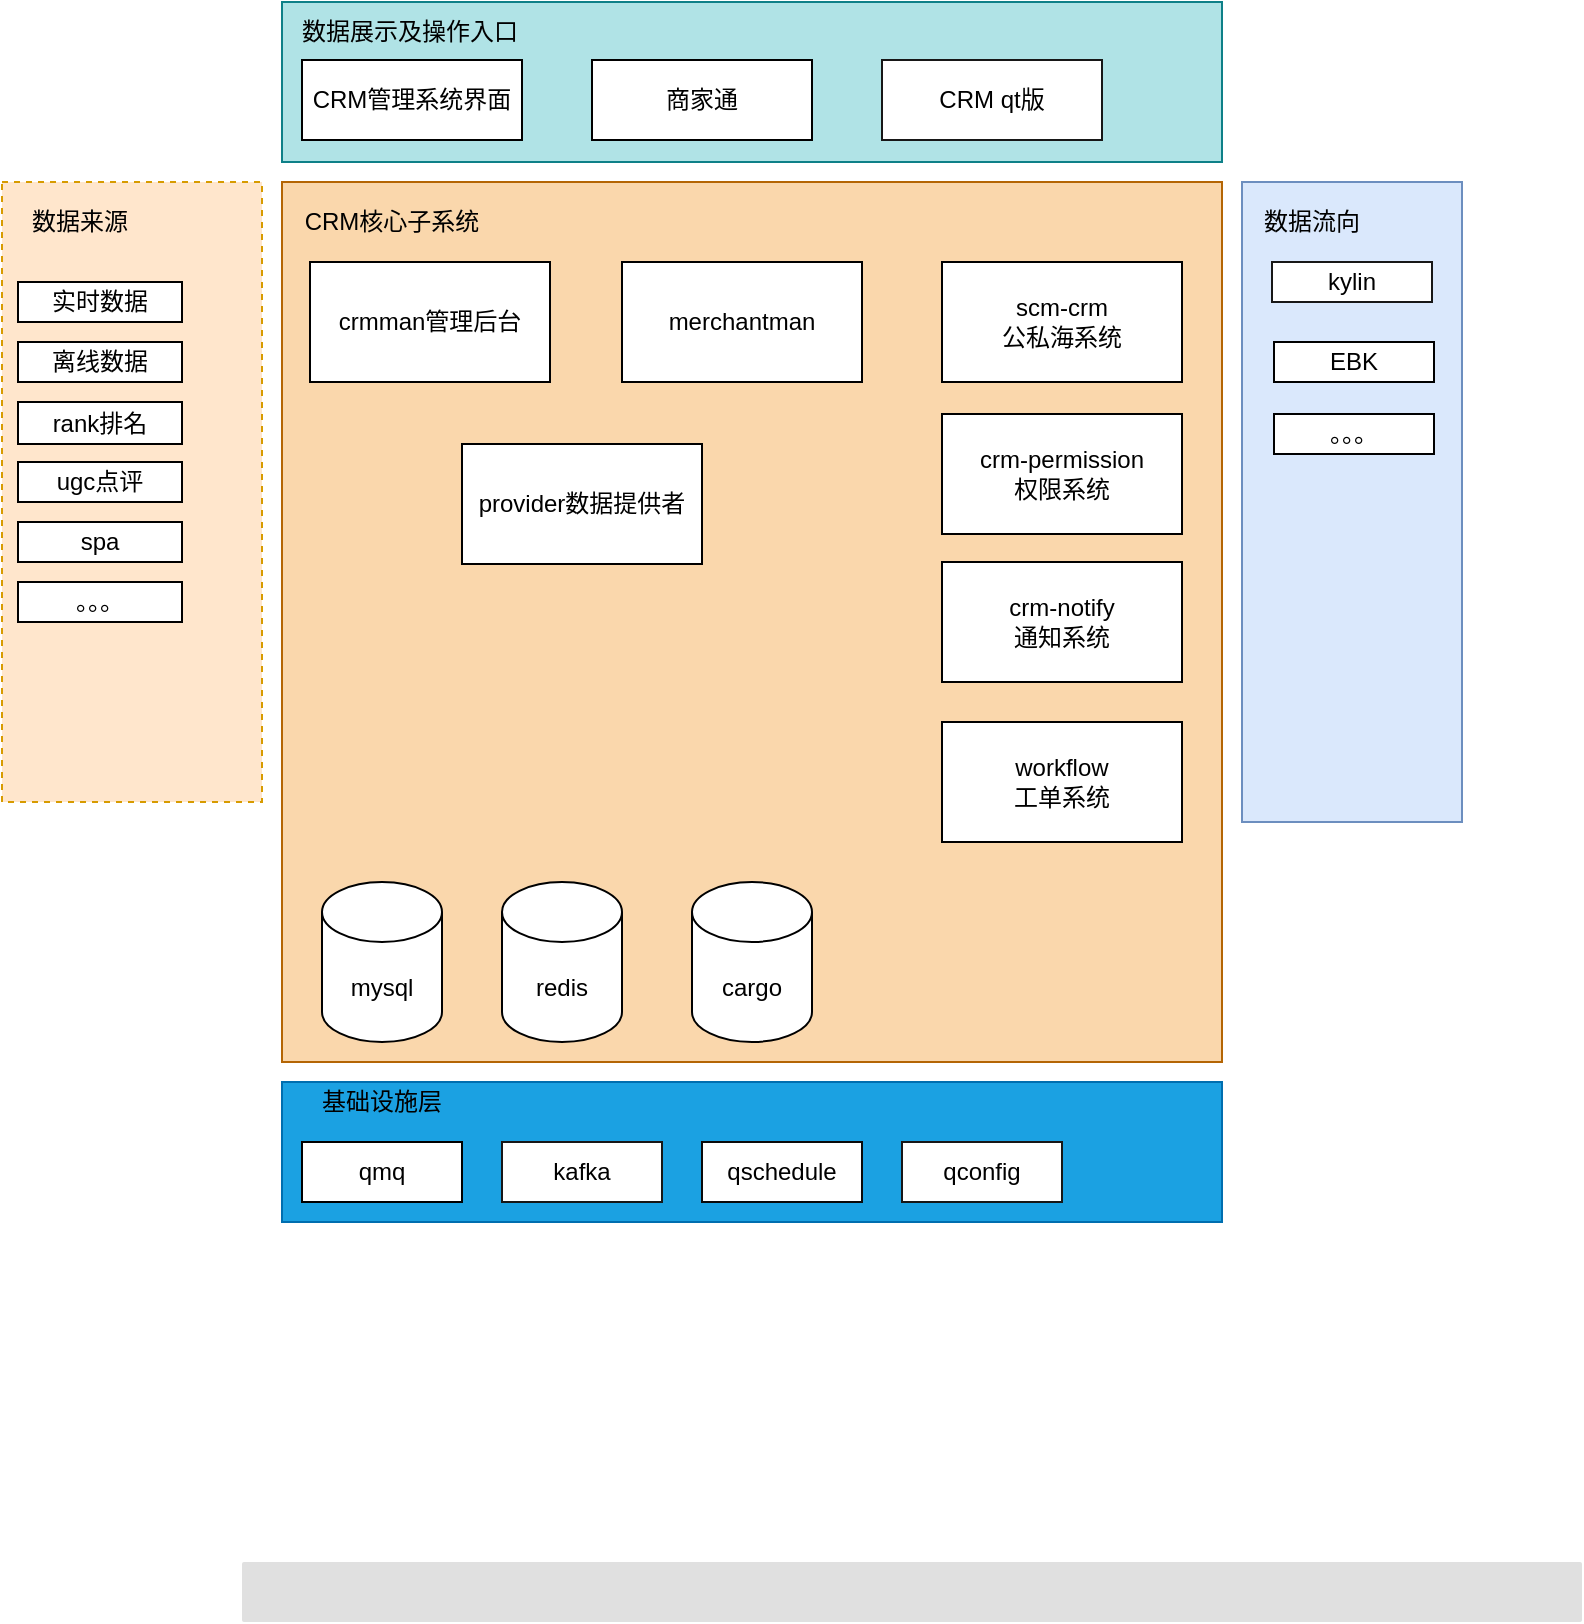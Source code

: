 <mxfile version="14.2.7" type="github" pages="2">
  <diagram id="f106602c-feb2-e66a-4537-3a34d633f6aa" name="CRM系统结构图">
    <mxGraphModel dx="868" dy="1253" grid="1" gridSize="10" guides="1" tooltips="1" connect="1" arrows="1" fold="1" page="1" pageScale="1" pageWidth="1169" pageHeight="827" background="#ffffff" math="0" shadow="0">
      <root>
        <mxCell id="0" />
        <mxCell id="1" parent="0" />
        <mxCell id="YZDv9rN2B8Ou1PbQHDfL-59" value="" style="rounded=0;whiteSpace=wrap;html=1;fillColor=#b0e3e6;strokeColor=#0e8088;" vertex="1" parent="1">
          <mxGeometry x="170" y="-810" width="470" height="80" as="geometry" />
        </mxCell>
        <mxCell id="YZDv9rN2B8Ou1PbQHDfL-56" value="" style="rounded=0;whiteSpace=wrap;html=1;strokeColor=#6c8ebf;fillColor=#dae8fc;" vertex="1" parent="1">
          <mxGeometry x="650" y="-720" width="110" height="320" as="geometry" />
        </mxCell>
        <mxCell id="YZDv9rN2B8Ou1PbQHDfL-52" value="" style="rounded=0;whiteSpace=wrap;html=1;strokeColor=#006EAF;fillColor=#1ba1e2;fontColor=#ffffff;" vertex="1" parent="1">
          <mxGeometry x="170" y="-270" width="470" height="70" as="geometry" />
        </mxCell>
        <mxCell id="YZDv9rN2B8Ou1PbQHDfL-47" value="" style="rounded=0;whiteSpace=wrap;html=1;dashed=1;strokeColor=#d79b00;fillColor=#ffe6cc;" vertex="1" parent="1">
          <mxGeometry x="30" y="-720" width="130" height="310" as="geometry" />
        </mxCell>
        <mxCell id="YZDv9rN2B8Ou1PbQHDfL-43" value="" style="rounded=0;whiteSpace=wrap;html=1;fillColor=#fad7ac;strokeColor=#b46504;" vertex="1" parent="1">
          <mxGeometry x="170" y="-720" width="470" height="440" as="geometry" />
        </mxCell>
        <mxCell id="16" value="" style="rounded=1;absoluteArcSize=1;arcSize=2;html=1;strokeColor=none;gradientColor=none;shadow=0;dashed=0;strokeColor=none;fontSize=12;fontColor=#9E9E9E;align=left;verticalAlign=top;spacing=10;spacingTop=-4;fillColor=#E0E0E0;" parent="1" vertex="1">
          <mxGeometry x="150" y="-30" width="670" height="30" as="geometry" />
        </mxCell>
        <mxCell id="YZDv9rN2B8Ou1PbQHDfL-25" value="CRM管理系统界面" style="rounded=0;whiteSpace=wrap;html=1;" vertex="1" parent="1">
          <mxGeometry x="180" y="-781" width="110" height="40" as="geometry" />
        </mxCell>
        <mxCell id="YZDv9rN2B8Ou1PbQHDfL-26" value="crmman管理后台" style="rounded=0;whiteSpace=wrap;html=1;" vertex="1" parent="1">
          <mxGeometry x="184" y="-680" width="120" height="60" as="geometry" />
        </mxCell>
        <mxCell id="YZDv9rN2B8Ou1PbQHDfL-27" value="商家通" style="rounded=0;whiteSpace=wrap;html=1;" vertex="1" parent="1">
          <mxGeometry x="325" y="-781" width="110" height="40" as="geometry" />
        </mxCell>
        <mxCell id="YZDv9rN2B8Ou1PbQHDfL-28" value="redis" style="shape=cylinder3;whiteSpace=wrap;html=1;boundedLbl=1;backgroundOutline=1;size=15;" vertex="1" parent="1">
          <mxGeometry x="280" y="-370" width="60" height="80" as="geometry" />
        </mxCell>
        <mxCell id="YZDv9rN2B8Ou1PbQHDfL-29" value="mysql" style="shape=cylinder3;whiteSpace=wrap;html=1;boundedLbl=1;backgroundOutline=1;size=15;" vertex="1" parent="1">
          <mxGeometry x="190" y="-370" width="60" height="80" as="geometry" />
        </mxCell>
        <mxCell id="YZDv9rN2B8Ou1PbQHDfL-30" value="provider数据提供者" style="rounded=0;whiteSpace=wrap;html=1;" vertex="1" parent="1">
          <mxGeometry x="260" y="-589" width="120" height="60" as="geometry" />
        </mxCell>
        <mxCell id="YZDv9rN2B8Ou1PbQHDfL-31" value="merchantman" style="rounded=0;whiteSpace=wrap;html=1;" vertex="1" parent="1">
          <mxGeometry x="340" y="-680" width="120" height="60" as="geometry" />
        </mxCell>
        <mxCell id="YZDv9rN2B8Ou1PbQHDfL-32" value="scm-crm&lt;br&gt;公私海系统" style="rounded=0;whiteSpace=wrap;html=1;" vertex="1" parent="1">
          <mxGeometry x="500" y="-680" width="120" height="60" as="geometry" />
        </mxCell>
        <mxCell id="YZDv9rN2B8Ou1PbQHDfL-33" value="crm-permission&lt;br&gt;权限系统" style="rounded=0;whiteSpace=wrap;html=1;" vertex="1" parent="1">
          <mxGeometry x="500" y="-604" width="120" height="60" as="geometry" />
        </mxCell>
        <mxCell id="YZDv9rN2B8Ou1PbQHDfL-34" value="workflow&lt;br&gt;工单系统" style="rounded=0;whiteSpace=wrap;html=1;" vertex="1" parent="1">
          <mxGeometry x="500" y="-450" width="120" height="60" as="geometry" />
        </mxCell>
        <mxCell id="YZDv9rN2B8Ou1PbQHDfL-35" value="crm-notify&lt;br&gt;通知系统" style="rounded=0;whiteSpace=wrap;html=1;" vertex="1" parent="1">
          <mxGeometry x="500" y="-530" width="120" height="60" as="geometry" />
        </mxCell>
        <mxCell id="YZDv9rN2B8Ou1PbQHDfL-36" value="EBK" style="rounded=0;whiteSpace=wrap;html=1;" vertex="1" parent="1">
          <mxGeometry x="666" y="-640" width="80" height="20" as="geometry" />
        </mxCell>
        <mxCell id="YZDv9rN2B8Ou1PbQHDfL-37" value="实时数据" style="rounded=0;whiteSpace=wrap;html=1;" vertex="1" parent="1">
          <mxGeometry x="38" y="-670" width="82" height="20" as="geometry" />
        </mxCell>
        <mxCell id="YZDv9rN2B8Ou1PbQHDfL-38" value="离线数据" style="rounded=0;whiteSpace=wrap;html=1;" vertex="1" parent="1">
          <mxGeometry x="38" y="-640" width="82" height="20" as="geometry" />
        </mxCell>
        <mxCell id="YZDv9rN2B8Ou1PbQHDfL-39" value="rank排名" style="rounded=0;whiteSpace=wrap;html=1;" vertex="1" parent="1">
          <mxGeometry x="38" y="-610" width="82" height="21" as="geometry" />
        </mxCell>
        <mxCell id="YZDv9rN2B8Ou1PbQHDfL-44" value="ugc点评" style="rounded=0;whiteSpace=wrap;html=1;" vertex="1" parent="1">
          <mxGeometry x="38" y="-580" width="82" height="20" as="geometry" />
        </mxCell>
        <mxCell id="YZDv9rN2B8Ou1PbQHDfL-45" value="qmq" style="rounded=0;whiteSpace=wrap;html=1;" vertex="1" parent="1">
          <mxGeometry x="180" y="-240" width="80" height="30" as="geometry" />
        </mxCell>
        <mxCell id="YZDv9rN2B8Ou1PbQHDfL-48" value="数据来源" style="text;html=1;fillColor=#ffe6cc;align=center;verticalAlign=middle;whiteSpace=wrap;rounded=0;dashed=1;" vertex="1" parent="1">
          <mxGeometry x="38" y="-710" width="62" height="20" as="geometry" />
        </mxCell>
        <mxCell id="YZDv9rN2B8Ou1PbQHDfL-49" value="kafka" style="rounded=0;whiteSpace=wrap;html=1;strokeColor=#171717;" vertex="1" parent="1">
          <mxGeometry x="280" y="-240" width="80" height="30" as="geometry" />
        </mxCell>
        <mxCell id="YZDv9rN2B8Ou1PbQHDfL-50" value="qschedule" style="rounded=0;whiteSpace=wrap;html=1;strokeColor=#0A0A0A;" vertex="1" parent="1">
          <mxGeometry x="380" y="-240" width="80" height="30" as="geometry" />
        </mxCell>
        <mxCell id="YZDv9rN2B8Ou1PbQHDfL-51" value="qconfig" style="rounded=0;whiteSpace=wrap;html=1;strokeColor=#171717;" vertex="1" parent="1">
          <mxGeometry x="480" y="-240" width="80" height="30" as="geometry" />
        </mxCell>
        <mxCell id="YZDv9rN2B8Ou1PbQHDfL-53" value="cargo" style="shape=cylinder3;whiteSpace=wrap;html=1;boundedLbl=1;backgroundOutline=1;size=15;" vertex="1" parent="1">
          <mxGeometry x="375" y="-370" width="60" height="80" as="geometry" />
        </mxCell>
        <mxCell id="YZDv9rN2B8Ou1PbQHDfL-54" value="基础设施层" style="text;html=1;strokeColor=none;fillColor=none;align=center;verticalAlign=middle;whiteSpace=wrap;rounded=0;" vertex="1" parent="1">
          <mxGeometry x="180" y="-270" width="80" height="20" as="geometry" />
        </mxCell>
        <mxCell id="YZDv9rN2B8Ou1PbQHDfL-55" value="kylin" style="rounded=0;whiteSpace=wrap;html=1;strokeColor=#171717;" vertex="1" parent="1">
          <mxGeometry x="665" y="-680" width="80" height="20" as="geometry" />
        </mxCell>
        <mxCell id="YZDv9rN2B8Ou1PbQHDfL-57" value="CRM qt版" style="rounded=0;whiteSpace=wrap;html=1;strokeColor=#171717;" vertex="1" parent="1">
          <mxGeometry x="470" y="-781" width="110" height="40" as="geometry" />
        </mxCell>
        <mxCell id="YZDv9rN2B8Ou1PbQHDfL-58" value="数据流向" style="text;html=1;strokeColor=none;fillColor=none;align=center;verticalAlign=middle;whiteSpace=wrap;rounded=0;" vertex="1" parent="1">
          <mxGeometry x="650" y="-710" width="70" height="20" as="geometry" />
        </mxCell>
        <mxCell id="YZDv9rN2B8Ou1PbQHDfL-61" value="数据展示及操作入口" style="text;html=1;strokeColor=none;fillColor=none;align=center;verticalAlign=middle;whiteSpace=wrap;rounded=0;" vertex="1" parent="1">
          <mxGeometry x="178" y="-805" width="112" height="20" as="geometry" />
        </mxCell>
        <mxCell id="YZDv9rN2B8Ou1PbQHDfL-63" value="CRM核心子系统" style="text;html=1;strokeColor=none;fillColor=none;align=center;verticalAlign=middle;whiteSpace=wrap;rounded=0;" vertex="1" parent="1">
          <mxGeometry x="170" y="-710" width="110" height="20" as="geometry" />
        </mxCell>
        <mxCell id="YZDv9rN2B8Ou1PbQHDfL-64" value="spa" style="rounded=0;whiteSpace=wrap;html=1;" vertex="1" parent="1">
          <mxGeometry x="38" y="-550" width="82" height="20" as="geometry" />
        </mxCell>
        <mxCell id="YZDv9rN2B8Ou1PbQHDfL-67" value="。。。" style="rounded=0;whiteSpace=wrap;html=1;" vertex="1" parent="1">
          <mxGeometry x="38" y="-520" width="82" height="20" as="geometry" />
        </mxCell>
        <mxCell id="YZDv9rN2B8Ou1PbQHDfL-69" value="。。。" style="rounded=0;whiteSpace=wrap;html=1;" vertex="1" parent="1">
          <mxGeometry x="666" y="-604" width="80" height="20" as="geometry" />
        </mxCell>
      </root>
    </mxGraphModel>
  </diagram>
  <diagram id="MM-xEBHSV3_PBaOTWxYI" name="CRM业务结构图">
    <mxGraphModel dx="2170" dy="1065" grid="1" gridSize="10" guides="1" tooltips="1" connect="1" arrows="1" fold="1" page="1" pageScale="1" pageWidth="827" pageHeight="1169" math="0" shadow="0">
      <root>
        <mxCell id="I9Xi_jE4dEchndMSOhwa-0" />
        <mxCell id="I9Xi_jE4dEchndMSOhwa-1" parent="I9Xi_jE4dEchndMSOhwa-0" />
        <mxCell id="zz2dtGONRc8PiIDHhHXT-0" value="" style="fillColor=#AE4132;strokeColor=none;opacity=30;" vertex="1" parent="I9Xi_jE4dEchndMSOhwa-1">
          <mxGeometry x="747" y="175.5" width="210" height="100.0" as="geometry" />
        </mxCell>
        <mxCell id="zz2dtGONRc8PiIDHhHXT-1" value="" style="fillColor=#10739E;strokeColor=none;opacity=30;" vertex="1" parent="I9Xi_jE4dEchndMSOhwa-1">
          <mxGeometry x="97" y="325.5" width="1470" height="100.0" as="geometry" />
        </mxCell>
        <mxCell id="zz2dtGONRc8PiIDHhHXT-2" value="" style="fillColor=#F2931E;strokeColor=none;opacity=30;" vertex="1" parent="I9Xi_jE4dEchndMSOhwa-1">
          <mxGeometry x="1557" y="705.5" width="150" height="270" as="geometry" />
        </mxCell>
        <mxCell id="zz2dtGONRc8PiIDHhHXT-3" value="" style="fillColor=#F2931E;strokeColor=none;opacity=30;" vertex="1" parent="I9Xi_jE4dEchndMSOhwa-1">
          <mxGeometry x="967" y="445.5" width="150" height="90" as="geometry" />
        </mxCell>
        <mxCell id="zz2dtGONRc8PiIDHhHXT-4" value="" style="fillColor=#F2931E;strokeColor=none;opacity=30;" vertex="1" parent="I9Xi_jE4dEchndMSOhwa-1">
          <mxGeometry x="757" y="705.5" width="150" height="270" as="geometry" />
        </mxCell>
        <mxCell id="zz2dtGONRc8PiIDHhHXT-5" value="" style="fillColor=#F2931E;strokeColor=none;opacity=30;" vertex="1" parent="I9Xi_jE4dEchndMSOhwa-1">
          <mxGeometry x="227.0" y="445.5" width="150.0" height="440.0" as="geometry" />
        </mxCell>
        <mxCell id="zz2dtGONRc8PiIDHhHXT-6" value="" style="fillColor=#F2931E;strokeColor=none;opacity=30;" vertex="1" parent="I9Xi_jE4dEchndMSOhwa-1">
          <mxGeometry x="377" y="535.5" width="1330" height="170" as="geometry" />
        </mxCell>
        <mxCell id="zz2dtGONRc8PiIDHhHXT-7" value="" style="fillColor=#10739E;strokeColor=none;opacity=30;" vertex="1" parent="I9Xi_jE4dEchndMSOhwa-1">
          <mxGeometry x="1557" y="985.5" width="150" height="80" as="geometry" />
        </mxCell>
        <mxCell id="zz2dtGONRc8PiIDHhHXT-8" value="" style="fillColor=#10739E;strokeColor=none;opacity=30;" vertex="1" parent="I9Xi_jE4dEchndMSOhwa-1">
          <mxGeometry x="1207" y="715.5" width="330" height="80" as="geometry" />
        </mxCell>
        <mxCell id="zz2dtGONRc8PiIDHhHXT-9" value="" style="fillColor=#10739E;strokeColor=none;opacity=30;" vertex="1" parent="I9Xi_jE4dEchndMSOhwa-1">
          <mxGeometry x="757.0" y="985.5" width="150" height="80" as="geometry" />
        </mxCell>
        <mxCell id="zz2dtGONRc8PiIDHhHXT-10" value="" style="fillColor=#10739E;strokeColor=none;opacity=30;" vertex="1" parent="I9Xi_jE4dEchndMSOhwa-1">
          <mxGeometry x="407.0" y="715.5" width="330.0" height="80" as="geometry" />
        </mxCell>
        <mxCell id="zz2dtGONRc8PiIDHhHXT-11" value="" style="fillColor=#10739E;strokeColor=none;opacity=30;" vertex="1" parent="I9Xi_jE4dEchndMSOhwa-1">
          <mxGeometry x="227.0" y="895.5" width="150" height="80" as="geometry" />
        </mxCell>
        <mxCell id="zz2dtGONRc8PiIDHhHXT-12" value="" style="fillColor=#D9EAD3;strokeColor=none" vertex="1" parent="I9Xi_jE4dEchndMSOhwa-1">
          <mxGeometry x="47" y="535.5" width="150" height="80" as="geometry" />
        </mxCell>
        <mxCell id="zz2dtGONRc8PiIDHhHXT-13" value="" style="fillColor=#12AAB5;strokeColor=none;opacity=30;" vertex="1" parent="I9Xi_jE4dEchndMSOhwa-1">
          <mxGeometry x="1207" y="445.5" width="500" height="80" as="geometry" />
        </mxCell>
        <mxCell id="zz2dtGONRc8PiIDHhHXT-14" value="" style="fillColor=#12AAB5;strokeColor=none;opacity=30;" vertex="1" parent="I9Xi_jE4dEchndMSOhwa-1">
          <mxGeometry x="407" y="445.5" width="500" height="80" as="geometry" />
        </mxCell>
        <mxCell id="zz2dtGONRc8PiIDHhHXT-15" value="" style="fillColor=#12AAB5;strokeColor=none;opacity=30;" vertex="1" parent="I9Xi_jE4dEchndMSOhwa-1">
          <mxGeometry x="47.0" y="445.5" width="150" height="80" as="geometry" />
        </mxCell>
        <mxCell id="zz2dtGONRc8PiIDHhHXT-16" value="Head of Development" style="rounded=1;fillColor=#23445D;gradientColor=none;strokeColor=none;fontColor=#FFFFFF;fontStyle=1;fontFamily=Tahoma;fontSize=14" vertex="1" parent="I9Xi_jE4dEchndMSOhwa-1">
          <mxGeometry x="757" y="185.5" width="190" height="80" as="geometry" />
        </mxCell>
        <mxCell id="zz2dtGONRc8PiIDHhHXT-17" value="Training Department" style="rounded=1;fillColor=#23445D;gradientColor=none;strokeColor=none;fontColor=#FFFFFF;fontStyle=1;fontFamily=Tahoma;fontSize=14" vertex="1" parent="I9Xi_jE4dEchndMSOhwa-1">
          <mxGeometry x="1362.0" y="335.5" width="190" height="80" as="geometry" />
        </mxCell>
        <mxCell id="zz2dtGONRc8PiIDHhHXT-18" value="" style="edgeStyle=elbowEdgeStyle;elbow=vertical;strokeWidth=2;rounded=0" edge="1" parent="I9Xi_jE4dEchndMSOhwa-1" source="zz2dtGONRc8PiIDHhHXT-16" target="zz2dtGONRc8PiIDHhHXT-17">
          <mxGeometry x="337" y="215.5" width="100" height="100" as="geometry">
            <mxPoint x="337" y="315.5" as="sourcePoint" />
            <mxPoint x="437" y="215.5" as="targetPoint" />
          </mxGeometry>
        </mxCell>
        <mxCell id="zz2dtGONRc8PiIDHhHXT-19" value="Technical Support" style="rounded=1;fillColor=#23445D;gradientColor=none;strokeColor=none;fontColor=#FFFFFF;fontStyle=1;fontFamily=Tahoma;fontSize=14" vertex="1" parent="I9Xi_jE4dEchndMSOhwa-1">
          <mxGeometry x="947" y="335.5" width="190" height="80" as="geometry" />
        </mxCell>
        <mxCell id="zz2dtGONRc8PiIDHhHXT-20" value="Research and &#xa;Development" style="rounded=1;fillColor=#23445D;gradientColor=none;strokeColor=none;fontColor=#FFFFFF;fontStyle=1;fontFamily=Tahoma;fontSize=14" vertex="1" parent="I9Xi_jE4dEchndMSOhwa-1">
          <mxGeometry x="562.0" y="335.5" width="190" height="80" as="geometry" />
        </mxCell>
        <mxCell id="zz2dtGONRc8PiIDHhHXT-21" value="Human Resources" style="rounded=1;fillColor=#23445D;gradientColor=none;strokeColor=none;fontColor=#FFFFFF;fontStyle=1;fontFamily=Tahoma;fontSize=14" vertex="1" parent="I9Xi_jE4dEchndMSOhwa-1">
          <mxGeometry x="107" y="335.5" width="190" height="80" as="geometry" />
        </mxCell>
        <mxCell id="zz2dtGONRc8PiIDHhHXT-22" value="Regular Report" style="rounded=1;fillColor=#23445D;gradientColor=none;strokeColor=none;fontColor=#FFFFFF;fontStyle=1;fontFamily=Tahoma;fontSize=14" vertex="1" parent="I9Xi_jE4dEchndMSOhwa-1">
          <mxGeometry x="57" y="455.5" width="130" height="60" as="geometry" />
        </mxCell>
        <mxCell id="zz2dtGONRc8PiIDHhHXT-23" value="Data Collection" style="rounded=1;fillColor=#23445D;gradientColor=none;strokeColor=none;fontColor=#FFFFFF;fontStyle=1;fontFamily=Tahoma;fontSize=14" vertex="1" parent="I9Xi_jE4dEchndMSOhwa-1">
          <mxGeometry x="57" y="545.5" width="130" height="60" as="geometry" />
        </mxCell>
        <mxCell id="zz2dtGONRc8PiIDHhHXT-24" value="Programming" style="rounded=1;fillColor=#23445D;gradientColor=none;strokeColor=none;fontColor=#FFFFFF;fontStyle=1;fontFamily=Tahoma;fontSize=14" vertex="1" parent="I9Xi_jE4dEchndMSOhwa-1">
          <mxGeometry x="237" y="455.5" width="130" height="60" as="geometry" />
        </mxCell>
        <mxCell id="zz2dtGONRc8PiIDHhHXT-25" value="HTTP" style="rounded=1;fillColor=#23445D;gradientColor=none;strokeColor=none;fontColor=#FFFFFF;fontStyle=1;fontFamily=Tahoma;fontSize=14" vertex="1" parent="I9Xi_jE4dEchndMSOhwa-1">
          <mxGeometry x="237" y="545.5" width="130" height="60" as="geometry" />
        </mxCell>
        <mxCell id="zz2dtGONRc8PiIDHhHXT-26" value="HTS" style="rounded=1;fillColor=#23445D;gradientColor=none;strokeColor=none;fontColor=#FFFFFF;fontStyle=1;fontFamily=Tahoma;fontSize=14" vertex="1" parent="I9Xi_jE4dEchndMSOhwa-1">
          <mxGeometry x="237" y="635.5" width="130" height="60" as="geometry" />
        </mxCell>
        <mxCell id="zz2dtGONRc8PiIDHhHXT-27" value="CVS" style="rounded=1;fillColor=#23445D;gradientColor=none;strokeColor=none;fontColor=#FFFFFF;fontStyle=1;fontFamily=Tahoma;fontSize=14" vertex="1" parent="I9Xi_jE4dEchndMSOhwa-1">
          <mxGeometry x="237" y="725.5" width="130" height="60" as="geometry" />
        </mxCell>
        <mxCell id="zz2dtGONRc8PiIDHhHXT-28" value="Client / Server" style="rounded=1;fillColor=#23445D;gradientColor=none;strokeColor=none;fontColor=#FFFFFF;fontStyle=1;fontFamily=Tahoma;fontSize=14" vertex="1" parent="I9Xi_jE4dEchndMSOhwa-1">
          <mxGeometry x="237" y="815.5" width="130" height="60" as="geometry" />
        </mxCell>
        <mxCell id="zz2dtGONRc8PiIDHhHXT-29" value="Data Collection" style="rounded=1;fillColor=#23445D;gradientColor=none;strokeColor=none;fontColor=#FFFFFF;fontStyle=1;fontFamily=Tahoma;fontSize=14" vertex="1" parent="I9Xi_jE4dEchndMSOhwa-1">
          <mxGeometry x="237" y="905.5" width="130" height="60" as="geometry" />
        </mxCell>
        <mxCell id="zz2dtGONRc8PiIDHhHXT-30" value="SI" style="rounded=1;fillColor=#23445D;gradientColor=none;strokeColor=none;fontColor=#FFFFFF;fontStyle=1;fontFamily=Tahoma;fontSize=14" vertex="1" parent="I9Xi_jE4dEchndMSOhwa-1">
          <mxGeometry x="417" y="455.5" width="130" height="60" as="geometry" />
        </mxCell>
        <mxCell id="zz2dtGONRc8PiIDHhHXT-31" value="Programming" style="rounded=1;fillColor=#23445D;gradientColor=none;strokeColor=none;fontColor=#FFFFFF;fontStyle=1;fontFamily=Tahoma;fontSize=14" vertex="1" parent="I9Xi_jE4dEchndMSOhwa-1">
          <mxGeometry x="417" y="545.5" width="130" height="60" as="geometry" />
        </mxCell>
        <mxCell id="zz2dtGONRc8PiIDHhHXT-32" value="Client / Server" style="rounded=1;fillColor=#23445D;gradientColor=none;strokeColor=none;fontColor=#FFFFFF;fontStyle=1;fontFamily=Tahoma;fontSize=14" vertex="1" parent="I9Xi_jE4dEchndMSOhwa-1">
          <mxGeometry x="417" y="635.5" width="130" height="60" as="geometry" />
        </mxCell>
        <mxCell id="zz2dtGONRc8PiIDHhHXT-33" value="Data Collection" style="rounded=1;fillColor=#23445D;gradientColor=none;strokeColor=none;fontColor=#FFFFFF;fontStyle=1;fontFamily=Tahoma;fontSize=14" vertex="1" parent="I9Xi_jE4dEchndMSOhwa-1">
          <mxGeometry x="417" y="725.5" width="130" height="60" as="geometry" />
        </mxCell>
        <mxCell id="zz2dtGONRc8PiIDHhHXT-34" value="SSI" style="rounded=1;fillColor=#23445D;gradientColor=none;strokeColor=none;fontColor=#FFFFFF;fontStyle=1;fontFamily=Tahoma;fontSize=14" vertex="1" parent="I9Xi_jE4dEchndMSOhwa-1">
          <mxGeometry x="592" y="455.5" width="130" height="60" as="geometry" />
        </mxCell>
        <mxCell id="zz2dtGONRc8PiIDHhHXT-35" value="Programming" style="rounded=1;fillColor=#23445D;gradientColor=none;strokeColor=none;fontColor=#FFFFFF;fontStyle=1;fontFamily=Tahoma;fontSize=14" vertex="1" parent="I9Xi_jE4dEchndMSOhwa-1">
          <mxGeometry x="592" y="545.5" width="130" height="60" as="geometry" />
        </mxCell>
        <mxCell id="zz2dtGONRc8PiIDHhHXT-36" value="Client / Server" style="rounded=1;fillColor=#23445D;gradientColor=none;strokeColor=none;fontColor=#FFFFFF;fontStyle=1;fontFamily=Tahoma;fontSize=14" vertex="1" parent="I9Xi_jE4dEchndMSOhwa-1">
          <mxGeometry x="592" y="635.5" width="130" height="60" as="geometry" />
        </mxCell>
        <mxCell id="zz2dtGONRc8PiIDHhHXT-37" value="Data Collection" style="rounded=1;fillColor=#23445D;gradientColor=none;strokeColor=none;fontColor=#FFFFFF;fontStyle=1;fontFamily=Tahoma;fontSize=14" vertex="1" parent="I9Xi_jE4dEchndMSOhwa-1">
          <mxGeometry x="592" y="725.5" width="130" height="60" as="geometry" />
        </mxCell>
        <mxCell id="zz2dtGONRc8PiIDHhHXT-38" value="XMI" style="rounded=1;fillColor=#23445D;gradientColor=none;strokeColor=none;fontColor=#FFFFFF;fontStyle=1;fontFamily=Tahoma;fontSize=14" vertex="1" parent="I9Xi_jE4dEchndMSOhwa-1">
          <mxGeometry x="767" y="455.5" width="130" height="60" as="geometry" />
        </mxCell>
        <mxCell id="zz2dtGONRc8PiIDHhHXT-39" value="Programming" style="rounded=1;fillColor=#23445D;gradientColor=none;strokeColor=none;fontColor=#FFFFFF;fontStyle=1;fontFamily=Tahoma;fontSize=14" vertex="1" parent="I9Xi_jE4dEchndMSOhwa-1">
          <mxGeometry x="767" y="545.5" width="130" height="60" as="geometry" />
        </mxCell>
        <mxCell id="zz2dtGONRc8PiIDHhHXT-40" value="HTTP" style="rounded=1;fillColor=#23445D;gradientColor=none;strokeColor=none;fontColor=#FFFFFF;fontStyle=1;fontFamily=Tahoma;fontSize=14" vertex="1" parent="I9Xi_jE4dEchndMSOhwa-1">
          <mxGeometry x="767" y="635.5" width="130" height="60" as="geometry" />
        </mxCell>
        <mxCell id="zz2dtGONRc8PiIDHhHXT-41" value="HTS" style="rounded=1;fillColor=#23445D;gradientColor=none;strokeColor=none;fontColor=#FFFFFF;fontStyle=1;fontFamily=Tahoma;fontSize=14" vertex="1" parent="I9Xi_jE4dEchndMSOhwa-1">
          <mxGeometry x="767" y="725.5" width="130" height="60" as="geometry" />
        </mxCell>
        <mxCell id="zz2dtGONRc8PiIDHhHXT-42" value="CVS" style="rounded=1;fillColor=#23445D;gradientColor=none;strokeColor=none;fontColor=#FFFFFF;fontStyle=1;fontFamily=Tahoma;fontSize=14" vertex="1" parent="I9Xi_jE4dEchndMSOhwa-1">
          <mxGeometry x="767" y="815.5" width="130" height="60" as="geometry" />
        </mxCell>
        <mxCell id="zz2dtGONRc8PiIDHhHXT-43" value="Client / Server" style="rounded=1;fillColor=#23445D;gradientColor=none;strokeColor=none;fontColor=#FFFFFF;fontStyle=1;fontFamily=Tahoma;fontSize=14" vertex="1" parent="I9Xi_jE4dEchndMSOhwa-1">
          <mxGeometry x="767" y="905.5" width="130" height="60" as="geometry" />
        </mxCell>
        <mxCell id="zz2dtGONRc8PiIDHhHXT-44" value="Data Collection" style="rounded=1;fillColor=#23445D;gradientColor=none;strokeColor=none;fontColor=#FFFFFF;fontStyle=1;fontFamily=Tahoma;fontSize=14" vertex="1" parent="I9Xi_jE4dEchndMSOhwa-1">
          <mxGeometry x="767" y="995.5" width="130" height="60" as="geometry" />
        </mxCell>
        <mxCell id="zz2dtGONRc8PiIDHhHXT-45" value="FAQ" style="rounded=1;fillColor=#23445D;gradientColor=none;strokeColor=none;fontColor=#FFFFFF;fontStyle=1;fontFamily=Tahoma;fontSize=14" vertex="1" parent="I9Xi_jE4dEchndMSOhwa-1">
          <mxGeometry x="977" y="455.5" width="130" height="60" as="geometry" />
        </mxCell>
        <mxCell id="zz2dtGONRc8PiIDHhHXT-46" value="Know Issues" style="rounded=1;fillColor=#23445D;gradientColor=none;strokeColor=none;fontColor=#FFFFFF;fontStyle=1;fontFamily=Tahoma;fontSize=14" vertex="1" parent="I9Xi_jE4dEchndMSOhwa-1">
          <mxGeometry x="977" y="545.5" width="130" height="60" as="geometry" />
        </mxCell>
        <mxCell id="zz2dtGONRc8PiIDHhHXT-47" value="Knowhow" style="rounded=1;fillColor=#23445D;gradientColor=none;strokeColor=none;fontColor=#FFFFFF;fontStyle=1;fontFamily=Tahoma;fontSize=14" vertex="1" parent="I9Xi_jE4dEchndMSOhwa-1">
          <mxGeometry x="977" y="635.5" width="130" height="60" as="geometry" />
        </mxCell>
        <mxCell id="zz2dtGONRc8PiIDHhHXT-48" value="SI" style="rounded=1;fillColor=#23445D;gradientColor=none;strokeColor=none;fontColor=#FFFFFF;fontStyle=1;fontFamily=Tahoma;fontSize=14" vertex="1" parent="I9Xi_jE4dEchndMSOhwa-1">
          <mxGeometry x="1217" y="455.5" width="130" height="60" as="geometry" />
        </mxCell>
        <mxCell id="zz2dtGONRc8PiIDHhHXT-49" value="Programming" style="rounded=1;fillColor=#23445D;gradientColor=none;strokeColor=none;fontColor=#FFFFFF;fontStyle=1;fontFamily=Tahoma;fontSize=14" vertex="1" parent="I9Xi_jE4dEchndMSOhwa-1">
          <mxGeometry x="1217" y="545.5" width="130" height="60" as="geometry" />
        </mxCell>
        <mxCell id="zz2dtGONRc8PiIDHhHXT-50" value="Client / Server" style="rounded=1;fillColor=#23445D;gradientColor=none;strokeColor=none;fontColor=#FFFFFF;fontStyle=1;fontFamily=Tahoma;fontSize=14" vertex="1" parent="I9Xi_jE4dEchndMSOhwa-1">
          <mxGeometry x="1217" y="635.5" width="130" height="60" as="geometry" />
        </mxCell>
        <mxCell id="zz2dtGONRc8PiIDHhHXT-51" value="Data Collection" style="rounded=1;fillColor=#23445D;gradientColor=none;strokeColor=none;fontColor=#FFFFFF;fontStyle=1;fontFamily=Tahoma;fontSize=14" vertex="1" parent="I9Xi_jE4dEchndMSOhwa-1">
          <mxGeometry x="1217" y="725.5" width="130" height="60" as="geometry" />
        </mxCell>
        <mxCell id="zz2dtGONRc8PiIDHhHXT-52" value="SSI" style="rounded=1;fillColor=#23445D;gradientColor=none;strokeColor=none;fontColor=#FFFFFF;fontStyle=1;fontFamily=Tahoma;fontSize=14" vertex="1" parent="I9Xi_jE4dEchndMSOhwa-1">
          <mxGeometry x="1392" y="455.5" width="130" height="60" as="geometry" />
        </mxCell>
        <mxCell id="zz2dtGONRc8PiIDHhHXT-53" value="Programming" style="rounded=1;fillColor=#23445D;gradientColor=none;strokeColor=none;fontColor=#FFFFFF;fontStyle=1;fontFamily=Tahoma;fontSize=14" vertex="1" parent="I9Xi_jE4dEchndMSOhwa-1">
          <mxGeometry x="1392" y="545.5" width="130" height="60" as="geometry" />
        </mxCell>
        <mxCell id="zz2dtGONRc8PiIDHhHXT-54" value="Client / Server" style="rounded=1;fillColor=#23445D;gradientColor=none;strokeColor=none;fontColor=#FFFFFF;fontStyle=1;fontFamily=Tahoma;fontSize=14" vertex="1" parent="I9Xi_jE4dEchndMSOhwa-1">
          <mxGeometry x="1392" y="635.5" width="130" height="60" as="geometry" />
        </mxCell>
        <mxCell id="zz2dtGONRc8PiIDHhHXT-55" value="Data Collection" style="rounded=1;fillColor=#23445D;gradientColor=none;strokeColor=none;fontColor=#FFFFFF;fontStyle=1;fontFamily=Tahoma;fontSize=14" vertex="1" parent="I9Xi_jE4dEchndMSOhwa-1">
          <mxGeometry x="1392" y="725.5" width="130" height="60" as="geometry" />
        </mxCell>
        <mxCell id="zz2dtGONRc8PiIDHhHXT-56" value="XMI" style="rounded=1;fillColor=#23445D;gradientColor=none;strokeColor=none;fontColor=#FFFFFF;fontStyle=1;fontFamily=Tahoma;fontSize=14" vertex="1" parent="I9Xi_jE4dEchndMSOhwa-1">
          <mxGeometry x="1567" y="455.5" width="130" height="60" as="geometry" />
        </mxCell>
        <mxCell id="zz2dtGONRc8PiIDHhHXT-57" value="Programming" style="rounded=1;fillColor=#23445D;gradientColor=none;strokeColor=none;fontColor=#FFFFFF;fontStyle=1;fontFamily=Tahoma;fontSize=14" vertex="1" parent="I9Xi_jE4dEchndMSOhwa-1">
          <mxGeometry x="1567" y="545.5" width="130" height="60" as="geometry" />
        </mxCell>
        <mxCell id="zz2dtGONRc8PiIDHhHXT-58" value="HTTP" style="rounded=1;fillColor=#23445D;gradientColor=none;strokeColor=none;fontColor=#FFFFFF;fontStyle=1;fontFamily=Tahoma;fontSize=14" vertex="1" parent="I9Xi_jE4dEchndMSOhwa-1">
          <mxGeometry x="1567" y="635.5" width="130" height="60" as="geometry" />
        </mxCell>
        <mxCell id="zz2dtGONRc8PiIDHhHXT-59" value="HTS" style="rounded=1;fillColor=#23445D;gradientColor=none;strokeColor=none;fontColor=#FFFFFF;fontStyle=1;fontFamily=Tahoma;fontSize=14" vertex="1" parent="I9Xi_jE4dEchndMSOhwa-1">
          <mxGeometry x="1567" y="725.5" width="130" height="60" as="geometry" />
        </mxCell>
        <mxCell id="zz2dtGONRc8PiIDHhHXT-60" value="CVS" style="rounded=1;fillColor=#23445D;gradientColor=none;strokeColor=none;fontColor=#FFFFFF;fontStyle=1;fontFamily=Tahoma;fontSize=14" vertex="1" parent="I9Xi_jE4dEchndMSOhwa-1">
          <mxGeometry x="1567" y="815.5" width="130" height="60" as="geometry" />
        </mxCell>
        <mxCell id="zz2dtGONRc8PiIDHhHXT-61" value="Client / Server" style="rounded=1;fillColor=#23445D;gradientColor=none;strokeColor=none;fontColor=#FFFFFF;fontStyle=1;fontFamily=Tahoma;fontSize=14" vertex="1" parent="I9Xi_jE4dEchndMSOhwa-1">
          <mxGeometry x="1567" y="905.5" width="130" height="60" as="geometry" />
        </mxCell>
        <mxCell id="zz2dtGONRc8PiIDHhHXT-62" value="Data Collection" style="rounded=1;fillColor=#23445D;gradientColor=none;strokeColor=none;fontColor=#FFFFFF;fontStyle=1;fontFamily=Tahoma;fontSize=14" vertex="1" parent="I9Xi_jE4dEchndMSOhwa-1">
          <mxGeometry x="1567" y="995.5" width="130" height="60" as="geometry" />
        </mxCell>
        <mxCell id="zz2dtGONRc8PiIDHhHXT-63" value="" style="edgeStyle=elbowEdgeStyle;elbow=vertical;strokeWidth=2;rounded=0" edge="1" parent="I9Xi_jE4dEchndMSOhwa-1" source="zz2dtGONRc8PiIDHhHXT-16" target="zz2dtGONRc8PiIDHhHXT-20">
          <mxGeometry x="347" y="225.5" width="100" height="100" as="geometry">
            <mxPoint x="862.0" y="275.5" as="sourcePoint" />
            <mxPoint x="1467.0" y="345.5" as="targetPoint" />
          </mxGeometry>
        </mxCell>
        <mxCell id="zz2dtGONRc8PiIDHhHXT-64" value="" style="edgeStyle=elbowEdgeStyle;elbow=vertical;strokeWidth=2;rounded=0" edge="1" parent="I9Xi_jE4dEchndMSOhwa-1" source="zz2dtGONRc8PiIDHhHXT-16" target="zz2dtGONRc8PiIDHhHXT-21">
          <mxGeometry x="-23" y="135.5" width="100" height="100" as="geometry">
            <mxPoint x="-23" y="235.5" as="sourcePoint" />
            <mxPoint x="77" y="135.5" as="targetPoint" />
          </mxGeometry>
        </mxCell>
        <mxCell id="zz2dtGONRc8PiIDHhHXT-65" value="" style="edgeStyle=elbowEdgeStyle;elbow=vertical;strokeWidth=2;rounded=0" edge="1" parent="I9Xi_jE4dEchndMSOhwa-1" source="zz2dtGONRc8PiIDHhHXT-21" target="zz2dtGONRc8PiIDHhHXT-22">
          <mxGeometry x="-23" y="135.5" width="100" height="100" as="geometry">
            <mxPoint x="-23" y="235.5" as="sourcePoint" />
            <mxPoint x="77" y="135.5" as="targetPoint" />
          </mxGeometry>
        </mxCell>
        <mxCell id="zz2dtGONRc8PiIDHhHXT-66" value="" style="edgeStyle=elbowEdgeStyle;elbow=horizontal;strokeWidth=2;rounded=0" edge="1" parent="I9Xi_jE4dEchndMSOhwa-1" source="zz2dtGONRc8PiIDHhHXT-21" target="zz2dtGONRc8PiIDHhHXT-24">
          <mxGeometry x="-23" y="135.5" width="100" height="100" as="geometry">
            <mxPoint x="-23" y="235.5" as="sourcePoint" />
            <mxPoint x="77" y="135.5" as="targetPoint" />
            <Array as="points">
              <mxPoint x="202" y="435.5" />
            </Array>
          </mxGeometry>
        </mxCell>
        <mxCell id="zz2dtGONRc8PiIDHhHXT-67" value="" style="edgeStyle=elbowEdgeStyle;elbow=horizontal;strokeWidth=2;rounded=0" edge="1" parent="I9Xi_jE4dEchndMSOhwa-1" source="zz2dtGONRc8PiIDHhHXT-21" target="zz2dtGONRc8PiIDHhHXT-25">
          <mxGeometry x="-23" y="135.5" width="100" height="100" as="geometry">
            <mxPoint x="-23" y="235.5" as="sourcePoint" />
            <mxPoint x="77" y="135.5" as="targetPoint" />
            <Array as="points">
              <mxPoint x="202" y="475.5" />
            </Array>
          </mxGeometry>
        </mxCell>
        <mxCell id="zz2dtGONRc8PiIDHhHXT-68" value="" style="edgeStyle=elbowEdgeStyle;elbow=horizontal;strokeWidth=2;rounded=0" edge="1" parent="I9Xi_jE4dEchndMSOhwa-1" source="zz2dtGONRc8PiIDHhHXT-21" target="zz2dtGONRc8PiIDHhHXT-26">
          <mxGeometry x="-23" y="135.5" width="100" height="100" as="geometry">
            <mxPoint x="-23" y="235.5" as="sourcePoint" />
            <mxPoint x="77" y="135.5" as="targetPoint" />
            <Array as="points">
              <mxPoint x="202" y="525.5" />
            </Array>
          </mxGeometry>
        </mxCell>
        <mxCell id="zz2dtGONRc8PiIDHhHXT-69" value="" style="edgeStyle=elbowEdgeStyle;elbow=horizontal;strokeWidth=2;rounded=0" edge="1" parent="I9Xi_jE4dEchndMSOhwa-1" source="zz2dtGONRc8PiIDHhHXT-21" target="zz2dtGONRc8PiIDHhHXT-27">
          <mxGeometry x="-23" y="135.5" width="100" height="100" as="geometry">
            <mxPoint x="-23" y="235.5" as="sourcePoint" />
            <mxPoint x="77" y="135.5" as="targetPoint" />
            <Array as="points">
              <mxPoint x="202" y="575.5" />
            </Array>
          </mxGeometry>
        </mxCell>
        <mxCell id="zz2dtGONRc8PiIDHhHXT-70" value="" style="edgeStyle=elbowEdgeStyle;elbow=horizontal;strokeWidth=2;rounded=0" edge="1" parent="I9Xi_jE4dEchndMSOhwa-1" source="zz2dtGONRc8PiIDHhHXT-21" target="zz2dtGONRc8PiIDHhHXT-28">
          <mxGeometry x="-23" y="135.5" width="100" height="100" as="geometry">
            <mxPoint x="-23" y="235.5" as="sourcePoint" />
            <mxPoint x="77" y="135.5" as="targetPoint" />
            <Array as="points">
              <mxPoint x="202" y="615.5" />
            </Array>
          </mxGeometry>
        </mxCell>
        <mxCell id="zz2dtGONRc8PiIDHhHXT-71" value="" style="edgeStyle=elbowEdgeStyle;elbow=horizontal;strokeWidth=2;rounded=0" edge="1" parent="I9Xi_jE4dEchndMSOhwa-1" source="zz2dtGONRc8PiIDHhHXT-21" target="zz2dtGONRc8PiIDHhHXT-29">
          <mxGeometry x="-23" y="135.5" width="100" height="100" as="geometry">
            <mxPoint x="-23" y="235.5" as="sourcePoint" />
            <mxPoint x="77" y="135.5" as="targetPoint" />
            <Array as="points">
              <mxPoint x="202" y="665.5" />
            </Array>
          </mxGeometry>
        </mxCell>
        <mxCell id="zz2dtGONRc8PiIDHhHXT-72" value="" style="edgeStyle=elbowEdgeStyle;elbow=horizontal;strokeWidth=2;rounded=0" edge="1" parent="I9Xi_jE4dEchndMSOhwa-1" source="zz2dtGONRc8PiIDHhHXT-30" target="zz2dtGONRc8PiIDHhHXT-31">
          <mxGeometry x="-23" y="135.5" width="100" height="100" as="geometry">
            <mxPoint x="-23" y="235.5" as="sourcePoint" />
            <mxPoint x="77" y="135.5" as="targetPoint" />
            <Array as="points">
              <mxPoint x="397" y="535.5" />
            </Array>
          </mxGeometry>
        </mxCell>
        <mxCell id="zz2dtGONRc8PiIDHhHXT-73" value="" style="edgeStyle=elbowEdgeStyle;elbow=horizontal;strokeWidth=2;rounded=0" edge="1" parent="I9Xi_jE4dEchndMSOhwa-1" source="zz2dtGONRc8PiIDHhHXT-30" target="zz2dtGONRc8PiIDHhHXT-32">
          <mxGeometry x="-23" y="135.5" width="100" height="100" as="geometry">
            <mxPoint x="-23" y="235.5" as="sourcePoint" />
            <mxPoint x="77" y="135.5" as="targetPoint" />
            <Array as="points">
              <mxPoint x="397" y="575.5" />
            </Array>
          </mxGeometry>
        </mxCell>
        <mxCell id="zz2dtGONRc8PiIDHhHXT-74" value="" style="edgeStyle=elbowEdgeStyle;elbow=horizontal;strokeWidth=2;rounded=0" edge="1" parent="I9Xi_jE4dEchndMSOhwa-1" source="zz2dtGONRc8PiIDHhHXT-30" target="zz2dtGONRc8PiIDHhHXT-33">
          <mxGeometry x="-23" y="135.5" width="100" height="100" as="geometry">
            <mxPoint x="-23" y="235.5" as="sourcePoint" />
            <mxPoint x="77" y="135.5" as="targetPoint" />
            <Array as="points">
              <mxPoint x="397" y="615.5" />
            </Array>
          </mxGeometry>
        </mxCell>
        <mxCell id="zz2dtGONRc8PiIDHhHXT-75" value="" style="edgeStyle=elbowEdgeStyle;elbow=horizontal;strokeWidth=2;rounded=0" edge="1" parent="I9Xi_jE4dEchndMSOhwa-1" source="zz2dtGONRc8PiIDHhHXT-34" target="zz2dtGONRc8PiIDHhHXT-35">
          <mxGeometry x="-23" y="135.5" width="100" height="100" as="geometry">
            <mxPoint x="-23" y="235.5" as="sourcePoint" />
            <mxPoint x="77" y="135.5" as="targetPoint" />
            <Array as="points">
              <mxPoint x="567" y="535.5" />
            </Array>
          </mxGeometry>
        </mxCell>
        <mxCell id="zz2dtGONRc8PiIDHhHXT-76" value="" style="edgeStyle=elbowEdgeStyle;elbow=horizontal;strokeWidth=2;rounded=0" edge="1" parent="I9Xi_jE4dEchndMSOhwa-1" source="zz2dtGONRc8PiIDHhHXT-34" target="zz2dtGONRc8PiIDHhHXT-36">
          <mxGeometry x="-23" y="135.5" width="100" height="100" as="geometry">
            <mxPoint x="-23" y="235.5" as="sourcePoint" />
            <mxPoint x="77" y="135.5" as="targetPoint" />
            <Array as="points">
              <mxPoint x="567" y="575.5" />
            </Array>
          </mxGeometry>
        </mxCell>
        <mxCell id="zz2dtGONRc8PiIDHhHXT-77" value="" style="edgeStyle=elbowEdgeStyle;elbow=horizontal;strokeWidth=2;rounded=0" edge="1" parent="I9Xi_jE4dEchndMSOhwa-1" source="zz2dtGONRc8PiIDHhHXT-34" target="zz2dtGONRc8PiIDHhHXT-37">
          <mxGeometry x="-23" y="135.5" width="100" height="100" as="geometry">
            <mxPoint x="-23" y="235.5" as="sourcePoint" />
            <mxPoint x="77" y="135.5" as="targetPoint" />
            <Array as="points">
              <mxPoint x="567" y="615.5" />
            </Array>
          </mxGeometry>
        </mxCell>
        <mxCell id="zz2dtGONRc8PiIDHhHXT-78" value="" style="edgeStyle=elbowEdgeStyle;elbow=horizontal;strokeWidth=2;rounded=0" edge="1" parent="I9Xi_jE4dEchndMSOhwa-1" source="zz2dtGONRc8PiIDHhHXT-38" target="zz2dtGONRc8PiIDHhHXT-39">
          <mxGeometry x="-23" y="135.5" width="100" height="100" as="geometry">
            <mxPoint x="-23" y="235.5" as="sourcePoint" />
            <mxPoint x="77" y="135.5" as="targetPoint" />
            <Array as="points">
              <mxPoint x="747" y="535.5" />
            </Array>
          </mxGeometry>
        </mxCell>
        <mxCell id="zz2dtGONRc8PiIDHhHXT-79" value="" style="edgeStyle=elbowEdgeStyle;elbow=horizontal;strokeWidth=2;rounded=0" edge="1" parent="I9Xi_jE4dEchndMSOhwa-1" source="zz2dtGONRc8PiIDHhHXT-38" target="zz2dtGONRc8PiIDHhHXT-40">
          <mxGeometry x="-23" y="135.5" width="100" height="100" as="geometry">
            <mxPoint x="-23" y="235.5" as="sourcePoint" />
            <mxPoint x="77" y="135.5" as="targetPoint" />
            <Array as="points">
              <mxPoint x="747" y="575.5" />
            </Array>
          </mxGeometry>
        </mxCell>
        <mxCell id="zz2dtGONRc8PiIDHhHXT-80" value="" style="edgeStyle=elbowEdgeStyle;elbow=horizontal;strokeWidth=2;rounded=0" edge="1" parent="I9Xi_jE4dEchndMSOhwa-1" source="zz2dtGONRc8PiIDHhHXT-38" target="zz2dtGONRc8PiIDHhHXT-41">
          <mxGeometry x="-23" y="135.5" width="100" height="100" as="geometry">
            <mxPoint x="-23" y="235.5" as="sourcePoint" />
            <mxPoint x="77" y="135.5" as="targetPoint" />
            <Array as="points">
              <mxPoint x="747" y="625.5" />
            </Array>
          </mxGeometry>
        </mxCell>
        <mxCell id="zz2dtGONRc8PiIDHhHXT-81" value="" style="edgeStyle=elbowEdgeStyle;elbow=horizontal;strokeWidth=2;rounded=0" edge="1" parent="I9Xi_jE4dEchndMSOhwa-1" source="zz2dtGONRc8PiIDHhHXT-38" target="zz2dtGONRc8PiIDHhHXT-42">
          <mxGeometry x="-23" y="135.5" width="100" height="100" as="geometry">
            <mxPoint x="-23" y="235.5" as="sourcePoint" />
            <mxPoint x="77" y="135.5" as="targetPoint" />
            <Array as="points">
              <mxPoint x="747" y="665.5" />
            </Array>
          </mxGeometry>
        </mxCell>
        <mxCell id="zz2dtGONRc8PiIDHhHXT-82" value="" style="edgeStyle=elbowEdgeStyle;elbow=horizontal;strokeWidth=2;rounded=0" edge="1" parent="I9Xi_jE4dEchndMSOhwa-1" source="zz2dtGONRc8PiIDHhHXT-38" target="zz2dtGONRc8PiIDHhHXT-43">
          <mxGeometry x="-23" y="135.5" width="100" height="100" as="geometry">
            <mxPoint x="-23" y="235.5" as="sourcePoint" />
            <mxPoint x="77" y="135.5" as="targetPoint" />
            <Array as="points">
              <mxPoint x="747" y="705.5" />
            </Array>
          </mxGeometry>
        </mxCell>
        <mxCell id="zz2dtGONRc8PiIDHhHXT-83" value="" style="edgeStyle=elbowEdgeStyle;elbow=horizontal;strokeWidth=2;rounded=0" edge="1" parent="I9Xi_jE4dEchndMSOhwa-1" source="zz2dtGONRc8PiIDHhHXT-38" target="zz2dtGONRc8PiIDHhHXT-44">
          <mxGeometry x="-23" y="135.5" width="100" height="100" as="geometry">
            <mxPoint x="-23" y="235.5" as="sourcePoint" />
            <mxPoint x="77" y="135.5" as="targetPoint" />
            <Array as="points">
              <mxPoint x="747" y="755.5" />
            </Array>
          </mxGeometry>
        </mxCell>
        <mxCell id="zz2dtGONRc8PiIDHhHXT-84" value="" style="edgeStyle=elbowEdgeStyle;elbow=horizontal;strokeWidth=2;rounded=0" edge="1" parent="I9Xi_jE4dEchndMSOhwa-1" source="zz2dtGONRc8PiIDHhHXT-45" target="zz2dtGONRc8PiIDHhHXT-46">
          <mxGeometry x="-23" y="135.5" width="100" height="100" as="geometry">
            <mxPoint x="-23" y="235.5" as="sourcePoint" />
            <mxPoint x="77" y="135.5" as="targetPoint" />
            <Array as="points">
              <mxPoint x="957" y="535.5" />
            </Array>
          </mxGeometry>
        </mxCell>
        <mxCell id="zz2dtGONRc8PiIDHhHXT-85" value="" style="edgeStyle=elbowEdgeStyle;elbow=horizontal;strokeWidth=2;rounded=0" edge="1" parent="I9Xi_jE4dEchndMSOhwa-1" source="zz2dtGONRc8PiIDHhHXT-45" target="zz2dtGONRc8PiIDHhHXT-47">
          <mxGeometry x="-23" y="135.5" width="100" height="100" as="geometry">
            <mxPoint x="-23" y="235.5" as="sourcePoint" />
            <mxPoint x="77" y="135.5" as="targetPoint" />
            <Array as="points">
              <mxPoint x="957" y="585.5" />
            </Array>
          </mxGeometry>
        </mxCell>
        <mxCell id="zz2dtGONRc8PiIDHhHXT-86" value="" style="edgeStyle=elbowEdgeStyle;elbow=horizontal;strokeWidth=2;rounded=0" edge="1" parent="I9Xi_jE4dEchndMSOhwa-1" source="zz2dtGONRc8PiIDHhHXT-48" target="zz2dtGONRc8PiIDHhHXT-49">
          <mxGeometry x="-23" y="135.5" width="100" height="100" as="geometry">
            <mxPoint x="-23" y="235.5" as="sourcePoint" />
            <mxPoint x="77" y="135.5" as="targetPoint" />
            <Array as="points">
              <mxPoint x="1197" y="545.5" />
            </Array>
          </mxGeometry>
        </mxCell>
        <mxCell id="zz2dtGONRc8PiIDHhHXT-87" value="" style="edgeStyle=elbowEdgeStyle;elbow=horizontal;strokeWidth=2;rounded=0" edge="1" parent="I9Xi_jE4dEchndMSOhwa-1" source="zz2dtGONRc8PiIDHhHXT-48" target="zz2dtGONRc8PiIDHhHXT-50">
          <mxGeometry x="-23" y="135.5" width="100" height="100" as="geometry">
            <mxPoint x="-23" y="235.5" as="sourcePoint" />
            <mxPoint x="77" y="135.5" as="targetPoint" />
            <Array as="points">
              <mxPoint x="1197" y="575.5" />
            </Array>
          </mxGeometry>
        </mxCell>
        <mxCell id="zz2dtGONRc8PiIDHhHXT-88" value="" style="edgeStyle=elbowEdgeStyle;elbow=horizontal;strokeWidth=2;rounded=0" edge="1" parent="I9Xi_jE4dEchndMSOhwa-1" source="zz2dtGONRc8PiIDHhHXT-48" target="zz2dtGONRc8PiIDHhHXT-51">
          <mxGeometry x="-23" y="135.5" width="100" height="100" as="geometry">
            <mxPoint x="-23" y="235.5" as="sourcePoint" />
            <mxPoint x="77" y="135.5" as="targetPoint" />
            <Array as="points">
              <mxPoint x="1197" y="625.5" />
            </Array>
          </mxGeometry>
        </mxCell>
        <mxCell id="zz2dtGONRc8PiIDHhHXT-89" value="" style="edgeStyle=elbowEdgeStyle;elbow=horizontal;strokeWidth=2;rounded=0" edge="1" parent="I9Xi_jE4dEchndMSOhwa-1" source="zz2dtGONRc8PiIDHhHXT-52" target="zz2dtGONRc8PiIDHhHXT-53">
          <mxGeometry x="-23" y="135.5" width="100" height="100" as="geometry">
            <mxPoint x="-23" y="235.5" as="sourcePoint" />
            <mxPoint x="77" y="135.5" as="targetPoint" />
            <Array as="points">
              <mxPoint x="1367" y="535.5" />
            </Array>
          </mxGeometry>
        </mxCell>
        <mxCell id="zz2dtGONRc8PiIDHhHXT-90" value="" style="edgeStyle=elbowEdgeStyle;elbow=horizontal;strokeWidth=2;rounded=0" edge="1" parent="I9Xi_jE4dEchndMSOhwa-1" source="zz2dtGONRc8PiIDHhHXT-52" target="zz2dtGONRc8PiIDHhHXT-54">
          <mxGeometry x="-23" y="135.5" width="100" height="100" as="geometry">
            <mxPoint x="-23" y="235.5" as="sourcePoint" />
            <mxPoint x="77" y="135.5" as="targetPoint" />
            <Array as="points">
              <mxPoint x="1367" y="595.5" />
            </Array>
          </mxGeometry>
        </mxCell>
        <mxCell id="zz2dtGONRc8PiIDHhHXT-91" value="" style="edgeStyle=elbowEdgeStyle;elbow=horizontal;strokeWidth=2;rounded=0" edge="1" parent="I9Xi_jE4dEchndMSOhwa-1" source="zz2dtGONRc8PiIDHhHXT-52" target="zz2dtGONRc8PiIDHhHXT-55">
          <mxGeometry x="-23" y="135.5" width="100" height="100" as="geometry">
            <mxPoint x="-23" y="235.5" as="sourcePoint" />
            <mxPoint x="77" y="135.5" as="targetPoint" />
            <Array as="points">
              <mxPoint x="1367" y="625.5" />
            </Array>
          </mxGeometry>
        </mxCell>
        <mxCell id="zz2dtGONRc8PiIDHhHXT-92" value="" style="edgeStyle=elbowEdgeStyle;elbow=horizontal;strokeWidth=2;rounded=0" edge="1" parent="I9Xi_jE4dEchndMSOhwa-1" source="zz2dtGONRc8PiIDHhHXT-56" target="zz2dtGONRc8PiIDHhHXT-57">
          <mxGeometry x="-23" y="135.5" width="100" height="100" as="geometry">
            <mxPoint x="-23" y="235.5" as="sourcePoint" />
            <mxPoint x="77" y="135.5" as="targetPoint" />
            <Array as="points">
              <mxPoint x="1547" y="535.5" />
            </Array>
          </mxGeometry>
        </mxCell>
        <mxCell id="zz2dtGONRc8PiIDHhHXT-93" value="" style="edgeStyle=elbowEdgeStyle;elbow=horizontal;strokeWidth=2;rounded=0" edge="1" parent="I9Xi_jE4dEchndMSOhwa-1" source="zz2dtGONRc8PiIDHhHXT-56" target="zz2dtGONRc8PiIDHhHXT-58">
          <mxGeometry x="-23" y="135.5" width="100" height="100" as="geometry">
            <mxPoint x="-23" y="235.5" as="sourcePoint" />
            <mxPoint x="77" y="135.5" as="targetPoint" />
            <Array as="points">
              <mxPoint x="1547" y="575.5" />
            </Array>
          </mxGeometry>
        </mxCell>
        <mxCell id="zz2dtGONRc8PiIDHhHXT-94" value="" style="edgeStyle=elbowEdgeStyle;elbow=horizontal;strokeWidth=2;rounded=0" edge="1" parent="I9Xi_jE4dEchndMSOhwa-1" source="zz2dtGONRc8PiIDHhHXT-56" target="zz2dtGONRc8PiIDHhHXT-59">
          <mxGeometry x="-23" y="135.5" width="100" height="100" as="geometry">
            <mxPoint x="-23" y="235.5" as="sourcePoint" />
            <mxPoint x="77" y="135.5" as="targetPoint" />
            <Array as="points">
              <mxPoint x="1547" y="625.5" />
            </Array>
          </mxGeometry>
        </mxCell>
        <mxCell id="zz2dtGONRc8PiIDHhHXT-95" value="" style="edgeStyle=elbowEdgeStyle;elbow=horizontal;strokeWidth=2;rounded=0" edge="1" parent="I9Xi_jE4dEchndMSOhwa-1" source="zz2dtGONRc8PiIDHhHXT-56" target="zz2dtGONRc8PiIDHhHXT-60">
          <mxGeometry x="-23" y="135.5" width="100" height="100" as="geometry">
            <mxPoint x="-23" y="235.5" as="sourcePoint" />
            <mxPoint x="77" y="135.5" as="targetPoint" />
            <Array as="points">
              <mxPoint x="1547" y="675.5" />
            </Array>
          </mxGeometry>
        </mxCell>
        <mxCell id="zz2dtGONRc8PiIDHhHXT-96" value="" style="edgeStyle=elbowEdgeStyle;elbow=horizontal;strokeWidth=2;rounded=0" edge="1" parent="I9Xi_jE4dEchndMSOhwa-1" source="zz2dtGONRc8PiIDHhHXT-56" target="zz2dtGONRc8PiIDHhHXT-61">
          <mxGeometry x="-23" y="135.5" width="100" height="100" as="geometry">
            <mxPoint x="-23" y="235.5" as="sourcePoint" />
            <mxPoint x="77" y="135.5" as="targetPoint" />
            <Array as="points">
              <mxPoint x="1547" y="725.5" />
            </Array>
          </mxGeometry>
        </mxCell>
        <mxCell id="zz2dtGONRc8PiIDHhHXT-97" value="" style="edgeStyle=elbowEdgeStyle;elbow=horizontal;strokeWidth=2;rounded=0" edge="1" parent="I9Xi_jE4dEchndMSOhwa-1" source="zz2dtGONRc8PiIDHhHXT-56" target="zz2dtGONRc8PiIDHhHXT-62">
          <mxGeometry x="-23" y="135.5" width="100" height="100" as="geometry">
            <mxPoint x="-23" y="235.5" as="sourcePoint" />
            <mxPoint x="77" y="135.5" as="targetPoint" />
            <Array as="points">
              <mxPoint x="1547" y="765.5" />
            </Array>
          </mxGeometry>
        </mxCell>
        <mxCell id="zz2dtGONRc8PiIDHhHXT-98" value="" style="edgeStyle=elbowEdgeStyle;elbow=vertical;strokeWidth=2;rounded=0" edge="1" parent="I9Xi_jE4dEchndMSOhwa-1" source="zz2dtGONRc8PiIDHhHXT-20" target="zz2dtGONRc8PiIDHhHXT-30">
          <mxGeometry x="-23" y="135.5" width="100" height="100" as="geometry">
            <mxPoint x="-23" y="235.5" as="sourcePoint" />
            <mxPoint x="77" y="135.5" as="targetPoint" />
          </mxGeometry>
        </mxCell>
        <mxCell id="zz2dtGONRc8PiIDHhHXT-99" value="" style="edgeStyle=elbowEdgeStyle;elbow=vertical;strokeWidth=2;rounded=0" edge="1" parent="I9Xi_jE4dEchndMSOhwa-1" source="zz2dtGONRc8PiIDHhHXT-20" target="zz2dtGONRc8PiIDHhHXT-34">
          <mxGeometry x="-23" y="135.5" width="100" height="100" as="geometry">
            <mxPoint x="-23" y="235.5" as="sourcePoint" />
            <mxPoint x="77" y="135.5" as="targetPoint" />
          </mxGeometry>
        </mxCell>
        <mxCell id="zz2dtGONRc8PiIDHhHXT-100" value="" style="edgeStyle=elbowEdgeStyle;elbow=vertical;strokeWidth=2;rounded=0" edge="1" parent="I9Xi_jE4dEchndMSOhwa-1" source="zz2dtGONRc8PiIDHhHXT-20" target="zz2dtGONRc8PiIDHhHXT-38">
          <mxGeometry x="-23" y="135.5" width="100" height="100" as="geometry">
            <mxPoint x="-23" y="235.5" as="sourcePoint" />
            <mxPoint x="77" y="135.5" as="targetPoint" />
          </mxGeometry>
        </mxCell>
        <mxCell id="zz2dtGONRc8PiIDHhHXT-101" value="" style="edgeStyle=elbowEdgeStyle;elbow=vertical;strokeWidth=2;rounded=0" edge="1" parent="I9Xi_jE4dEchndMSOhwa-1" source="zz2dtGONRc8PiIDHhHXT-19" target="zz2dtGONRc8PiIDHhHXT-45">
          <mxGeometry x="-23" y="135.5" width="100" height="100" as="geometry">
            <mxPoint x="-23" y="235.5" as="sourcePoint" />
            <mxPoint x="77" y="135.5" as="targetPoint" />
          </mxGeometry>
        </mxCell>
        <mxCell id="zz2dtGONRc8PiIDHhHXT-102" value="" style="edgeStyle=elbowEdgeStyle;elbow=vertical;strokeWidth=2;rounded=0" edge="1" parent="I9Xi_jE4dEchndMSOhwa-1" source="zz2dtGONRc8PiIDHhHXT-17" target="zz2dtGONRc8PiIDHhHXT-52">
          <mxGeometry x="-23" y="135.5" width="100" height="100" as="geometry">
            <mxPoint x="-23" y="235.5" as="sourcePoint" />
            <mxPoint x="77" y="135.5" as="targetPoint" />
          </mxGeometry>
        </mxCell>
        <mxCell id="zz2dtGONRc8PiIDHhHXT-103" value="" style="edgeStyle=elbowEdgeStyle;elbow=vertical;strokeWidth=2;rounded=0" edge="1" parent="I9Xi_jE4dEchndMSOhwa-1" source="zz2dtGONRc8PiIDHhHXT-17" target="zz2dtGONRc8PiIDHhHXT-48">
          <mxGeometry x="-23" y="135.5" width="100" height="100" as="geometry">
            <mxPoint x="-23" y="235.5" as="sourcePoint" />
            <mxPoint x="77" y="135.5" as="targetPoint" />
          </mxGeometry>
        </mxCell>
        <mxCell id="zz2dtGONRc8PiIDHhHXT-104" value="" style="edgeStyle=elbowEdgeStyle;elbow=vertical;strokeWidth=2;rounded=0" edge="1" parent="I9Xi_jE4dEchndMSOhwa-1" source="zz2dtGONRc8PiIDHhHXT-17" target="zz2dtGONRc8PiIDHhHXT-56">
          <mxGeometry x="-23" y="135.5" width="100" height="100" as="geometry">
            <mxPoint x="-23" y="235.5" as="sourcePoint" />
            <mxPoint x="77" y="135.5" as="targetPoint" />
          </mxGeometry>
        </mxCell>
        <mxCell id="zz2dtGONRc8PiIDHhHXT-105" value="" style="edgeStyle=elbowEdgeStyle;elbow=vertical;rounded=0;strokeWidth=2" edge="1" parent="I9Xi_jE4dEchndMSOhwa-1" source="zz2dtGONRc8PiIDHhHXT-22" target="zz2dtGONRc8PiIDHhHXT-23">
          <mxGeometry x="-23" y="135.5" width="100" height="100" as="geometry">
            <mxPoint x="-23" y="235.5" as="sourcePoint" />
            <mxPoint x="77" y="135.5" as="targetPoint" />
          </mxGeometry>
        </mxCell>
      </root>
    </mxGraphModel>
  </diagram>
</mxfile>
